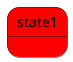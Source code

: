 {
  "sha1": "jwxlzst4d9m4eznr2aa2ugpk42cl8ph",
  "insertion": {
    "when": "2024-06-03T18:59:32.335Z",
    "user": "plantuml@gmail.com"
  }
}
@startuml
state state1 #red
@enduml
